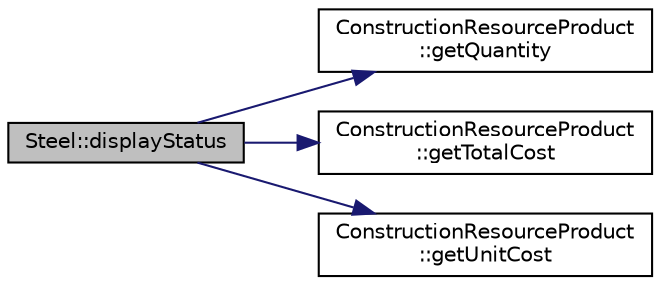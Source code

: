 digraph "Steel::displayStatus"
{
 // LATEX_PDF_SIZE
  edge [fontname="Helvetica",fontsize="10",labelfontname="Helvetica",labelfontsize="10"];
  node [fontname="Helvetica",fontsize="10",shape=record];
  rankdir="LR";
  Node1 [label="Steel::displayStatus",height=0.2,width=0.4,color="black", fillcolor="grey75", style="filled", fontcolor="black",tooltip="Displays the current status of the Steel resource."];
  Node1 -> Node2 [color="midnightblue",fontsize="10",style="solid"];
  Node2 [label="ConstructionResourceProduct\l::getQuantity",height=0.2,width=0.4,color="black", fillcolor="white", style="filled",URL="$classConstructionResourceProduct.html#a67c8ad80f6488e89eb86aa857ad6f04a",tooltip="Returns the current quantity of the resource."];
  Node1 -> Node3 [color="midnightblue",fontsize="10",style="solid"];
  Node3 [label="ConstructionResourceProduct\l::getTotalCost",height=0.2,width=0.4,color="black", fillcolor="white", style="filled",URL="$classConstructionResourceProduct.html#afcfbdca4f7f49f3a34aef3da587482df",tooltip="Calculates and returns the total cost of the available resource."];
  Node1 -> Node4 [color="midnightblue",fontsize="10",style="solid"];
  Node4 [label="ConstructionResourceProduct\l::getUnitCost",height=0.2,width=0.4,color="black", fillcolor="white", style="filled",URL="$classConstructionResourceProduct.html#a700b644c02153b6f6f35b53162f2524f",tooltip="Retrieves the unit cost of the resource."];
}
